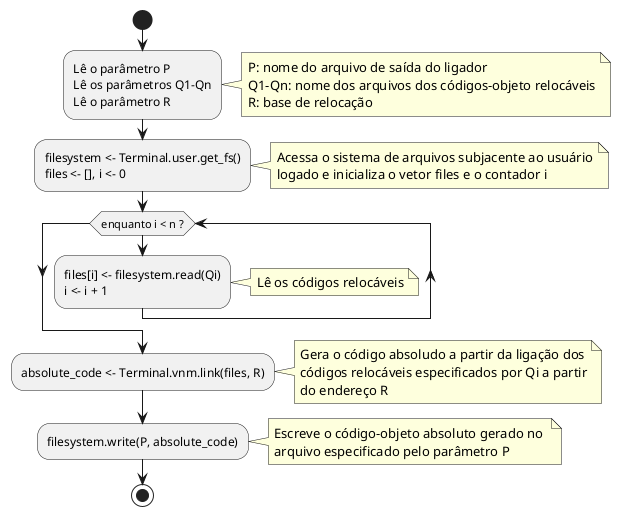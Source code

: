 @startuml terminal_LRL
start
  :Lê o parâmetro P
  Lê os parâmetros Q1-Qn
  Lê o parâmetro R;
  note right
    P: nome do arquivo de saída do ligador
    Q1-Qn: nome dos arquivos dos códigos-objeto relocáveis
    R: base de relocação
  end note
  :filesystem <- Terminal.user.get_fs()
  files <- [], i <- 0;
  note right
    Acessa o sistema de arquivos subjacente ao usuário
    logado e inicializa o vetor files e o contador i
  end note
  while (enquanto i < n ?)
    :files[i] <- filesystem.read(Qi)
    i <- i + 1;
  endwhile
  note right
    Lê os códigos relocáveis
  end note
  :absolute_code <- Terminal.vnm.link(files, R);
  note right
    Gera o código absoludo a partir da ligação dos
    códigos relocáveis especificados por Qi a partir
    do endereço R
  end note
  :filesystem.write(P, absolute_code);
  note right
    Escreve o código-objeto absoluto gerado no 
    arquivo especificado pelo parâmetro P
  end note
stop
@enduml